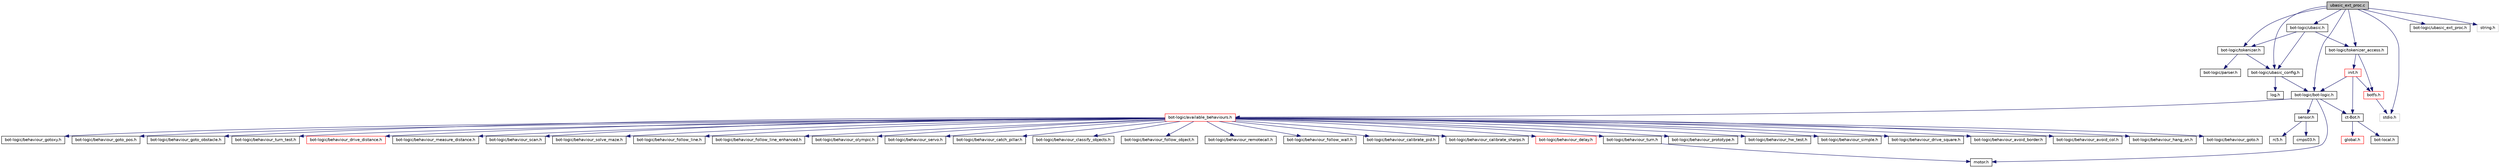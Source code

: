 digraph G
{
  edge [fontname="Helvetica",fontsize="10",labelfontname="Helvetica",labelfontsize="10"];
  node [fontname="Helvetica",fontsize="10",shape=record];
  Node1 [label="ubasic_ext_proc.c",height=0.2,width=0.4,color="black", fillcolor="grey75", style="filled" fontcolor="black"];
  Node1 -> Node2 [color="midnightblue",fontsize="10",style="solid",fontname="Helvetica"];
  Node2 [label="bot-logic/bot-logic.h",height=0.2,width=0.4,color="black", fillcolor="white", style="filled",URL="$bot-logic_8h.html",tooltip="High-Level-Routinen fuer die Steuerung des c&#39;t-Bots."];
  Node2 -> Node3 [color="midnightblue",fontsize="10",style="solid",fontname="Helvetica"];
  Node3 [label="ct-Bot.h",height=0.2,width=0.4,color="black", fillcolor="white", style="filled",URL="$ct-Bot_8h.html",tooltip="globale Schalter fuer die einzelnen Bot-Funktionalitaeten"];
  Node3 -> Node4 [color="midnightblue",fontsize="10",style="solid",fontname="Helvetica"];
  Node4 [label="global.h",height=0.2,width=0.4,color="red", fillcolor="white", style="filled",URL="$global_8h.html",tooltip="Allgemeine Definitionen und Datentypen."];
  Node3 -> Node5 [color="midnightblue",fontsize="10",style="solid",fontname="Helvetica"];
  Node5 [label="bot-local.h",height=0.2,width=0.4,color="black", fillcolor="white", style="filled",URL="$bot-local_8h.html",tooltip="Konstanten, die den Bot an reale Umgebungen anpassen."];
  Node2 -> Node6 [color="midnightblue",fontsize="10",style="solid",fontname="Helvetica"];
  Node6 [label="motor.h",height=0.2,width=0.4,color="black", fillcolor="white", style="filled",URL="$motor_8h.html",tooltip="High-Level Routinen fuer die Motorsteuerung des c&#39;t-Bots."];
  Node2 -> Node7 [color="midnightblue",fontsize="10",style="solid",fontname="Helvetica"];
  Node7 [label="sensor.h",height=0.2,width=0.4,color="black", fillcolor="white", style="filled",URL="$sensor_8h.html",tooltip="Architekturunabhaengiger Teil der Sensorsteuerung."];
  Node7 -> Node8 [color="midnightblue",fontsize="10",style="solid",fontname="Helvetica"];
  Node8 [label="rc5.h",height=0.2,width=0.4,color="black", fillcolor="white", style="filled",URL="$rc5_8h.html",tooltip="RC5-Fernbedienung / Basic-Tasten-Handler."];
  Node7 -> Node9 [color="midnightblue",fontsize="10",style="solid",fontname="Helvetica"];
  Node9 [label="cmps03.h",height=0.2,width=0.4,color="black", fillcolor="white", style="filled",URL="$cmps03_8h.html",tooltip="CMPS03-Treiber."];
  Node2 -> Node10 [color="midnightblue",fontsize="10",style="solid",fontname="Helvetica"];
  Node10 [label="bot-logic/available_behaviours.h",height=0.2,width=0.4,color="red", fillcolor="white", style="filled",URL="$available__behaviours_8h.html",tooltip="globale Schalter fuer die einzelnen Verhalten"];
  Node10 -> Node11 [color="midnightblue",fontsize="10",style="solid",fontname="Helvetica"];
  Node11 [label="bot-logic/behaviour_prototype.h",height=0.2,width=0.4,color="black", fillcolor="white", style="filled",URL="$behaviour__prototype_8h.html",tooltip="Rohling fuer eigene Verhalten."];
  Node10 -> Node12 [color="midnightblue",fontsize="10",style="solid",fontname="Helvetica"];
  Node12 [label="bot-logic/behaviour_hw_test.h",height=0.2,width=0.4,color="black", fillcolor="white", style="filled",URL="$behaviour__hw__test_8h.html",tooltip="Testcode fuer die Bot-Hardware (ehemals TEST_AVAILABLE_ANALOG, _DIGITAL, _MOTOR)"];
  Node10 -> Node13 [color="midnightblue",fontsize="10",style="solid",fontname="Helvetica"];
  Node13 [label="bot-logic/behaviour_simple.h",height=0.2,width=0.4,color="black", fillcolor="white", style="filled",URL="$behaviour__simple_8h.html",tooltip="ganz einfache Beispielverhalten Diese Datei sollte der Einstiegspunkt fuer eigene Experimente sein..."];
  Node10 -> Node14 [color="midnightblue",fontsize="10",style="solid",fontname="Helvetica"];
  Node14 [label="bot-logic/behaviour_drive_square.h",height=0.2,width=0.4,color="black", fillcolor="white", style="filled",URL="$behaviour__drive__square_8h.html",tooltip="Bot faehrt im Quadrat."];
  Node10 -> Node15 [color="midnightblue",fontsize="10",style="solid",fontname="Helvetica"];
  Node15 [label="bot-logic/behaviour_avoid_border.h",height=0.2,width=0.4,color="black", fillcolor="white", style="filled",URL="$behaviour__avoid__border_8h.html",tooltip="Vermeide Abgruende."];
  Node10 -> Node16 [color="midnightblue",fontsize="10",style="solid",fontname="Helvetica"];
  Node16 [label="bot-logic/behaviour_avoid_col.h",height=0.2,width=0.4,color="black", fillcolor="white", style="filled",URL="$behaviour__avoid__col_8h.html",tooltip="Vermeide Kollisionen."];
  Node10 -> Node17 [color="midnightblue",fontsize="10",style="solid",fontname="Helvetica"];
  Node17 [label="bot-logic/behaviour_hang_on.h",height=0.2,width=0.4,color="black", fillcolor="white", style="filled",URL="$behaviour__hang__on_8h.html",tooltip="Haengenbleiben Notfallverhalten."];
  Node10 -> Node18 [color="midnightblue",fontsize="10",style="solid",fontname="Helvetica"];
  Node18 [label="bot-logic/behaviour_goto.h",height=0.2,width=0.4,color="black", fillcolor="white", style="filled",URL="$behaviour__goto_8h.html",tooltip="Bot faehrt einen Punkt an."];
  Node10 -> Node19 [color="midnightblue",fontsize="10",style="solid",fontname="Helvetica"];
  Node19 [label="bot-logic/behaviour_gotoxy.h",height=0.2,width=0.4,color="black", fillcolor="white", style="filled",URL="$behaviour__gotoxy_8h.html",tooltip="Bot faehrt eine Position an."];
  Node10 -> Node20 [color="midnightblue",fontsize="10",style="solid",fontname="Helvetica"];
  Node20 [label="bot-logic/behaviour_goto_pos.h",height=0.2,width=0.4,color="black", fillcolor="white", style="filled",URL="$behaviour__goto__pos_8h.html",tooltip="Anfahren einer Position."];
  Node10 -> Node21 [color="midnightblue",fontsize="10",style="solid",fontname="Helvetica"];
  Node21 [label="bot-logic/behaviour_goto_obstacle.h",height=0.2,width=0.4,color="black", fillcolor="white", style="filled",URL="$behaviour__goto__obstacle_8h.html",tooltip="Anfahren eines Hindernisses."];
  Node10 -> Node22 [color="midnightblue",fontsize="10",style="solid",fontname="Helvetica"];
  Node22 [label="bot-logic/behaviour_turn.h",height=0.2,width=0.4,color="black", fillcolor="white", style="filled",URL="$behaviour__turn_8h.html",tooltip="Drehe den Bot."];
  Node22 -> Node6 [color="midnightblue",fontsize="10",style="solid",fontname="Helvetica"];
  Node10 -> Node23 [color="midnightblue",fontsize="10",style="solid",fontname="Helvetica"];
  Node23 [label="bot-logic/behaviour_turn_test.h",height=0.2,width=0.4,color="black", fillcolor="white", style="filled",URL="$behaviour__turn__test_8h.html",tooltip="Fuehrt mehrere Drehungen mit bot_turn() aus und misst die Fehler."];
  Node10 -> Node24 [color="midnightblue",fontsize="10",style="solid",fontname="Helvetica"];
  Node24 [label="bot-logic/behaviour_drive_distance.h",height=0.2,width=0.4,color="red", fillcolor="white", style="filled",URL="$behaviour__drive__distance_8h.html",tooltip="Bot faehrt ein Stueck."];
  Node10 -> Node25 [color="midnightblue",fontsize="10",style="solid",fontname="Helvetica"];
  Node25 [label="bot-logic/behaviour_measure_distance.h",height=0.2,width=0.4,color="black", fillcolor="white", style="filled",URL="$behaviour__measure__distance_8h.html",tooltip="Ermittelt die aktuelle Entfernung eines Hindernisses mit den Distanzsensoren."];
  Node10 -> Node26 [color="midnightblue",fontsize="10",style="solid",fontname="Helvetica"];
  Node26 [label="bot-logic/behaviour_scan.h",height=0.2,width=0.4,color="black", fillcolor="white", style="filled",URL="$behaviour__scan_8h.html",tooltip="Scannt die Umgebung und traegt sie in die Karte ein."];
  Node10 -> Node27 [color="midnightblue",fontsize="10",style="solid",fontname="Helvetica"];
  Node27 [label="bot-logic/behaviour_solve_maze.h",height=0.2,width=0.4,color="black", fillcolor="white", style="filled",URL="$behaviour__solve__maze_8h.html",tooltip="Wandfolger durchs Labyrinth."];
  Node10 -> Node28 [color="midnightblue",fontsize="10",style="solid",fontname="Helvetica"];
  Node28 [label="bot-logic/behaviour_follow_line.h",height=0.2,width=0.4,color="black", fillcolor="white", style="filled",URL="$behaviour__follow__line_8h.html",tooltip="Linienverfolger."];
  Node10 -> Node29 [color="midnightblue",fontsize="10",style="solid",fontname="Helvetica"];
  Node29 [label="bot-logic/behaviour_follow_line_enhanced.h",height=0.2,width=0.4,color="black", fillcolor="white", style="filled",URL="$behaviour__follow__line__enhanced_8h.html",tooltip="erweiterter Linienverfolger, der auch mit Unterbrechungen und Hindernissen klarkommt"];
  Node10 -> Node30 [color="midnightblue",fontsize="10",style="solid",fontname="Helvetica"];
  Node30 [label="bot-logic/behaviour_olympic.h",height=0.2,width=0.4,color="black", fillcolor="white", style="filled",URL="$behaviour__olympic_8h.html",tooltip="Bot sucht Saeulen und faehrt dann Slalom."];
  Node10 -> Node31 [color="midnightblue",fontsize="10",style="solid",fontname="Helvetica"];
  Node31 [label="bot-logic/behaviour_servo.h",height=0.2,width=0.4,color="black", fillcolor="white", style="filled",URL="$behaviour__servo_8h.html",tooltip="kontrolliert die Servos"];
  Node10 -> Node32 [color="midnightblue",fontsize="10",style="solid",fontname="Helvetica"];
  Node32 [label="bot-logic/behaviour_catch_pillar.h",height=0.2,width=0.4,color="black", fillcolor="white", style="filled",URL="$behaviour__catch__pillar_8h.html",tooltip="Sucht nach einer Dose und faengt sie ein."];
  Node10 -> Node33 [color="midnightblue",fontsize="10",style="solid",fontname="Helvetica"];
  Node33 [label="bot-logic/behaviour_classify_objects.h",height=0.2,width=0.4,color="black", fillcolor="white", style="filled",URL="$behaviour__classify__objects_8h.html"];
  Node10 -> Node34 [color="midnightblue",fontsize="10",style="solid",fontname="Helvetica"];
  Node34 [label="bot-logic/behaviour_follow_object.h",height=0.2,width=0.4,color="black", fillcolor="white", style="filled",URL="$behaviour__follow__object_8h.html",tooltip="Verfolgung beweglicher Objekte."];
  Node10 -> Node35 [color="midnightblue",fontsize="10",style="solid",fontname="Helvetica"];
  Node35 [label="bot-logic/behaviour_remotecall.h",height=0.2,width=0.4,color="black", fillcolor="white", style="filled",URL="$behaviour__remotecall_8h.html",tooltip="Ruft auf ein Kommando hin andere Verhalten auf und bestaetigt dann ihre Ausfuehrung."];
  Node10 -> Node36 [color="midnightblue",fontsize="10",style="solid",fontname="Helvetica"];
  Node36 [label="bot-logic/behaviour_follow_wall.h",height=0.2,width=0.4,color="black", fillcolor="white", style="filled",URL="$behaviour__follow__wall_8h.html",tooltip="Wandfolger Explorer."];
  Node10 -> Node37 [color="midnightblue",fontsize="10",style="solid",fontname="Helvetica"];
  Node37 [label="bot-logic/behaviour_calibrate_pid.h",height=0.2,width=0.4,color="black", fillcolor="white", style="filled",URL="$behaviour__calibrate__pid_8h.html",tooltip="Kalibriert die Motorregelung des Bots."];
  Node10 -> Node38 [color="midnightblue",fontsize="10",style="solid",fontname="Helvetica"];
  Node38 [label="bot-logic/behaviour_calibrate_sharps.h",height=0.2,width=0.4,color="black", fillcolor="white", style="filled",URL="$behaviour__calibrate__sharps_8h.html",tooltip="Kalibriert die Distanzsensoren des Bots."];
  Node10 -> Node39 [color="midnightblue",fontsize="10",style="solid",fontname="Helvetica"];
  Node39 [label="bot-logic/behaviour_delay.h",height=0.2,width=0.4,color="red", fillcolor="white", style="filled",URL="$behaviour__delay_8h.html",tooltip="Delay-Routinen als Verhalten."];
  Node1 -> Node40 [color="midnightblue",fontsize="10",style="solid",fontname="Helvetica"];
  Node40 [label="bot-logic/ubasic_config.h",height=0.2,width=0.4,color="black", fillcolor="white", style="filled",URL="$ubasic__config_8h.html"];
  Node40 -> Node2 [color="midnightblue",fontsize="10",style="solid",fontname="Helvetica"];
  Node40 -> Node41 [color="midnightblue",fontsize="10",style="solid",fontname="Helvetica"];
  Node41 [label="log.h",height=0.2,width=0.4,color="black", fillcolor="white", style="filled",URL="$log_8h.html",tooltip="Routinen zum Loggen von Informationen."];
  Node1 -> Node42 [color="midnightblue",fontsize="10",style="solid",fontname="Helvetica"];
  Node42 [label="bot-logic/tokenizer_access.h",height=0.2,width=0.4,color="black", fillcolor="white", style="filled",URL="$tokenizer__access_8h.html"];
  Node42 -> Node43 [color="midnightblue",fontsize="10",style="solid",fontname="Helvetica"];
  Node43 [label="botfs.h",height=0.2,width=0.4,color="red", fillcolor="white", style="filled",URL="$botfs_8h.html",tooltip="Dateisystem BotFS."];
  Node43 -> Node44 [color="midnightblue",fontsize="10",style="solid",fontname="Helvetica"];
  Node44 [label="stdio.h",height=0.2,width=0.4,color="grey75", fillcolor="white", style="filled"];
  Node42 -> Node45 [color="midnightblue",fontsize="10",style="solid",fontname="Helvetica"];
  Node45 [label="init.h",height=0.2,width=0.4,color="red", fillcolor="white", style="filled",URL="$init_8h.html",tooltip="Initialisierungsroutinen."];
  Node45 -> Node3 [color="midnightblue",fontsize="10",style="solid",fontname="Helvetica"];
  Node45 -> Node2 [color="midnightblue",fontsize="10",style="solid",fontname="Helvetica"];
  Node45 -> Node43 [color="midnightblue",fontsize="10",style="solid",fontname="Helvetica"];
  Node1 -> Node46 [color="midnightblue",fontsize="10",style="solid",fontname="Helvetica"];
  Node46 [label="bot-logic/ubasic.h",height=0.2,width=0.4,color="black", fillcolor="white", style="filled",URL="$ubasic_8h.html"];
  Node46 -> Node40 [color="midnightblue",fontsize="10",style="solid",fontname="Helvetica"];
  Node46 -> Node47 [color="midnightblue",fontsize="10",style="solid",fontname="Helvetica"];
  Node47 [label="bot-logic/tokenizer.h",height=0.2,width=0.4,color="black", fillcolor="white", style="filled",URL="$tokenizer_8h.html"];
  Node47 -> Node40 [color="midnightblue",fontsize="10",style="solid",fontname="Helvetica"];
  Node47 -> Node48 [color="midnightblue",fontsize="10",style="solid",fontname="Helvetica"];
  Node48 [label="bot-logic/parser.h",height=0.2,width=0.4,color="black", fillcolor="white", style="filled",URL="$parser_8h.html"];
  Node46 -> Node42 [color="midnightblue",fontsize="10",style="solid",fontname="Helvetica"];
  Node1 -> Node47 [color="midnightblue",fontsize="10",style="solid",fontname="Helvetica"];
  Node1 -> Node49 [color="midnightblue",fontsize="10",style="solid",fontname="Helvetica"];
  Node49 [label="bot-logic/ubasic_ext_proc.h",height=0.2,width=0.4,color="black", fillcolor="white", style="filled",URL="$ubasic__ext__proc_8h.html"];
  Node1 -> Node50 [color="midnightblue",fontsize="10",style="solid",fontname="Helvetica"];
  Node50 [label="string.h",height=0.2,width=0.4,color="grey75", fillcolor="white", style="filled"];
  Node1 -> Node44 [color="midnightblue",fontsize="10",style="solid",fontname="Helvetica"];
}
